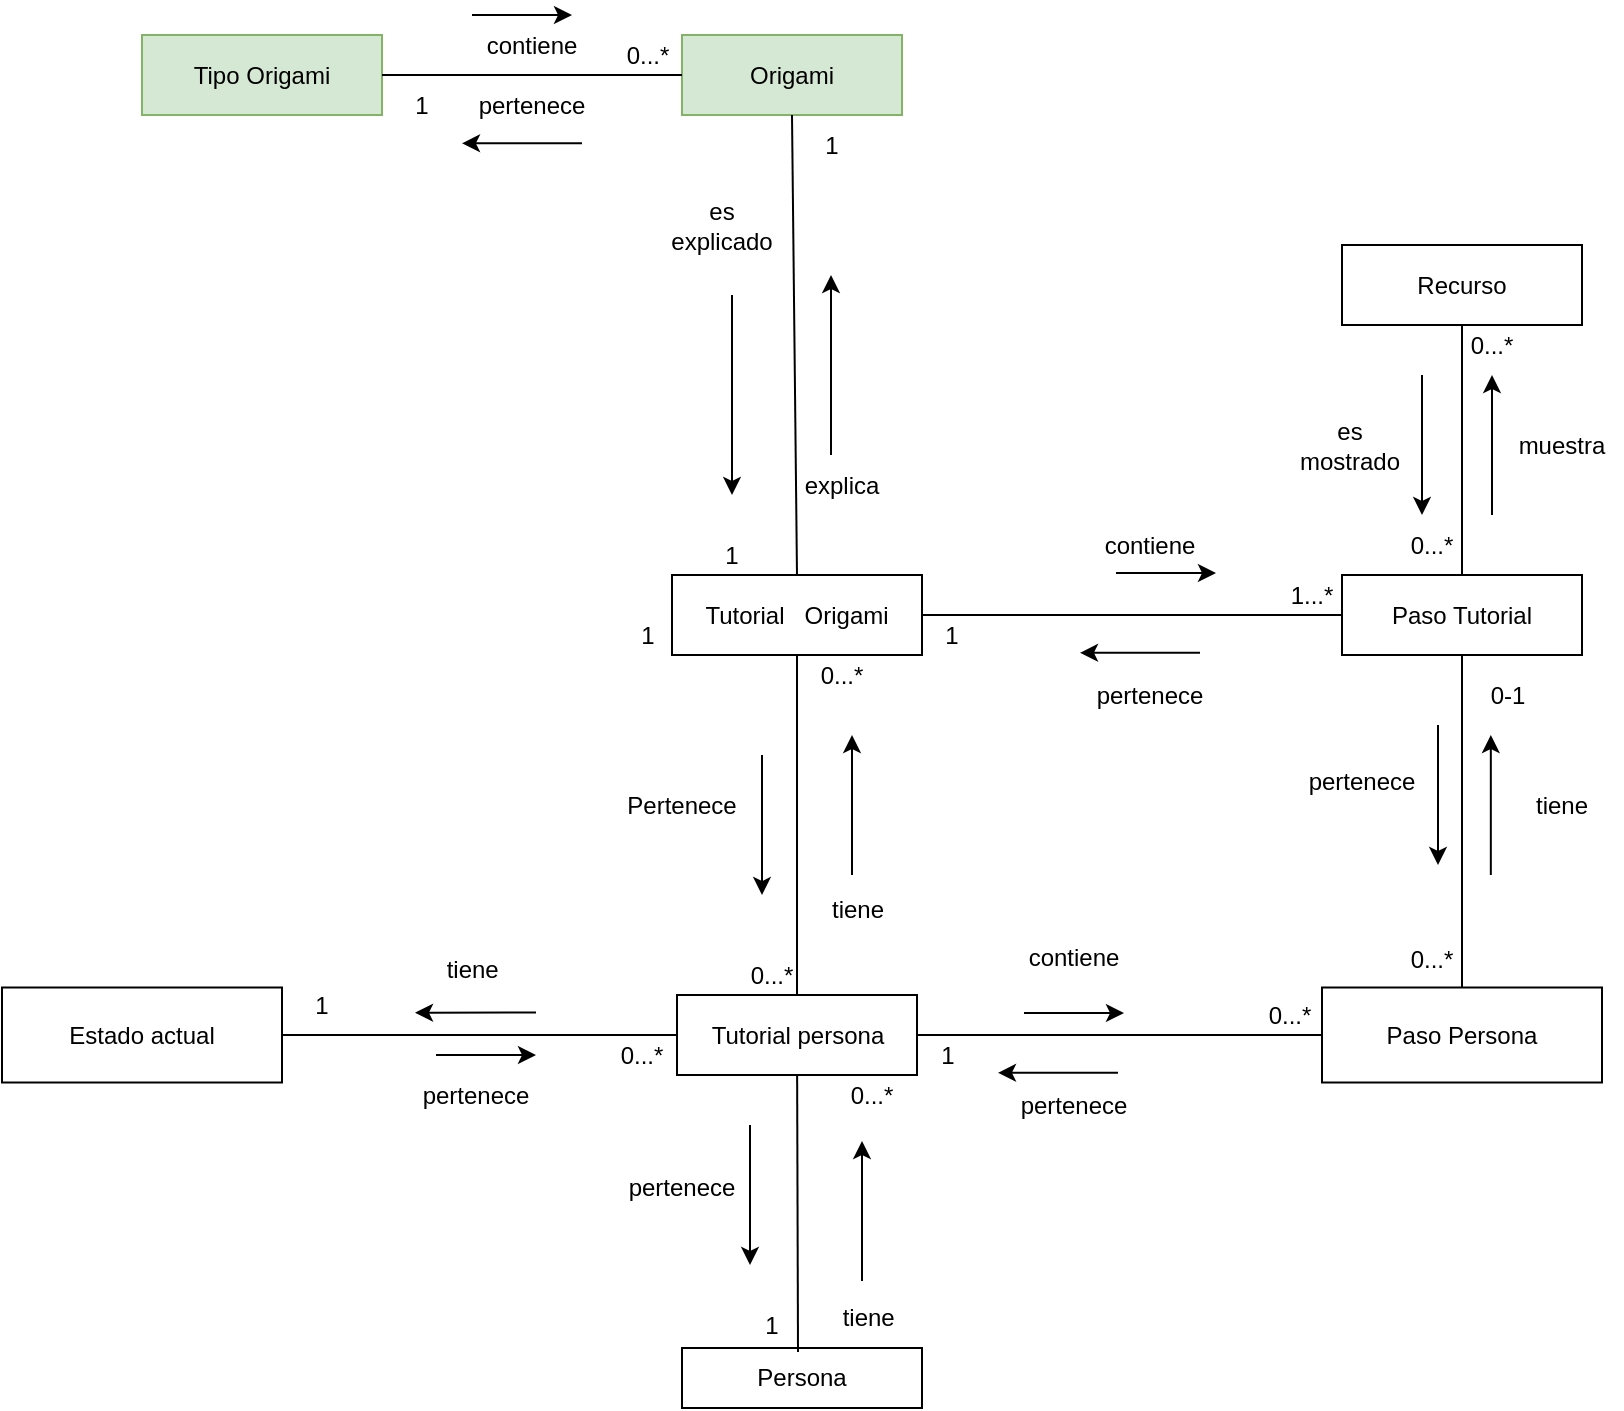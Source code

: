 <mxfile version="20.3.0" type="github">
  <diagram id="qQjOGNZVM2u2vZWcB5vZ" name="Página-1">
    <mxGraphModel dx="707" dy="1490" grid="1" gridSize="10" guides="1" tooltips="1" connect="1" arrows="1" fold="1" page="1" pageScale="1" pageWidth="827" pageHeight="1169" math="0" shadow="0">
      <root>
        <mxCell id="0" />
        <mxCell id="1" parent="0" />
        <mxCell id="8gEljakdv8i_XS6eazJ--30" value="Tipo Origami" style="rounded=0;whiteSpace=wrap;html=1;fillColor=#d5e8d4;strokeColor=#82b366;" parent="1" vertex="1">
          <mxGeometry x="70" y="-838.5" width="120" height="40" as="geometry" />
        </mxCell>
        <mxCell id="8gEljakdv8i_XS6eazJ--31" value="Origami" style="rounded=0;whiteSpace=wrap;html=1;fillColor=#d5e8d4;strokeColor=#82b366;" parent="1" vertex="1">
          <mxGeometry x="340" y="-838.5" width="110" height="40" as="geometry" />
        </mxCell>
        <mxCell id="8gEljakdv8i_XS6eazJ--32" value="Estado actual" style="rounded=0;whiteSpace=wrap;html=1;" parent="1" vertex="1">
          <mxGeometry y="-362.25" width="140" height="47.5" as="geometry" />
        </mxCell>
        <mxCell id="8gEljakdv8i_XS6eazJ--33" value="" style="endArrow=none;html=1;rounded=0;entryX=1;entryY=0.5;entryDx=0;entryDy=0;exitX=0;exitY=0.5;exitDx=0;exitDy=0;" parent="1" source="8gEljakdv8i_XS6eazJ--31" target="8gEljakdv8i_XS6eazJ--30" edge="1">
          <mxGeometry width="50" height="50" relative="1" as="geometry">
            <mxPoint x="460" y="-668.5" as="sourcePoint" />
            <mxPoint x="510" y="-718.5" as="targetPoint" />
          </mxGeometry>
        </mxCell>
        <mxCell id="8gEljakdv8i_XS6eazJ--35" value="Persona" style="rounded=0;whiteSpace=wrap;html=1;" parent="1" vertex="1">
          <mxGeometry x="340" y="-182" width="120" height="30" as="geometry" />
        </mxCell>
        <mxCell id="8gEljakdv8i_XS6eazJ--36" value="" style="endArrow=none;html=1;rounded=0;exitX=0.5;exitY=1;exitDx=0;exitDy=0;entryX=0.5;entryY=0;entryDx=0;entryDy=0;" parent="1" source="8gEljakdv8i_XS6eazJ--31" target="8gEljakdv8i_XS6eazJ--38" edge="1">
          <mxGeometry width="50" height="50" relative="1" as="geometry">
            <mxPoint x="740" y="-668.5" as="sourcePoint" />
            <mxPoint x="390" y="-698.5" as="targetPoint" />
          </mxGeometry>
        </mxCell>
        <mxCell id="8gEljakdv8i_XS6eazJ--37" style="edgeStyle=orthogonalEdgeStyle;rounded=0;orthogonalLoop=1;jettySize=auto;html=1;endArrow=none;endFill=0;" parent="1" source="8gEljakdv8i_XS6eazJ--38" target="8gEljakdv8i_XS6eazJ--60" edge="1">
          <mxGeometry relative="1" as="geometry">
            <mxPoint x="510" y="-548.5" as="targetPoint" />
          </mxGeometry>
        </mxCell>
        <mxCell id="8gEljakdv8i_XS6eazJ--38" value="Tutorial&amp;nbsp; &amp;nbsp;Origami" style="rounded=0;whiteSpace=wrap;html=1;" parent="1" vertex="1">
          <mxGeometry x="335" y="-568.5" width="125" height="40" as="geometry" />
        </mxCell>
        <mxCell id="8gEljakdv8i_XS6eazJ--39" value="" style="endArrow=none;html=1;rounded=0;" parent="1" target="8gEljakdv8i_XS6eazJ--64" edge="1">
          <mxGeometry width="50" height="50" relative="1" as="geometry">
            <mxPoint x="398" y="-180" as="sourcePoint" />
            <mxPoint x="340.5" y="-318.5" as="targetPoint" />
          </mxGeometry>
        </mxCell>
        <mxCell id="8gEljakdv8i_XS6eazJ--40" value="" style="endArrow=classic;html=1;rounded=0;" parent="1" edge="1">
          <mxGeometry width="50" height="50" relative="1" as="geometry">
            <mxPoint x="235" y="-848.5" as="sourcePoint" />
            <mxPoint x="285" y="-848.5" as="targetPoint" />
          </mxGeometry>
        </mxCell>
        <mxCell id="8gEljakdv8i_XS6eazJ--41" value="" style="endArrow=classic;html=1;rounded=0;" parent="1" edge="1">
          <mxGeometry width="50" height="50" relative="1" as="geometry">
            <mxPoint x="290" y="-784.33" as="sourcePoint" />
            <mxPoint x="230" y="-784.33" as="targetPoint" />
          </mxGeometry>
        </mxCell>
        <mxCell id="8gEljakdv8i_XS6eazJ--42" value="" style="endArrow=classic;html=1;rounded=0;" parent="1" edge="1">
          <mxGeometry width="50" height="50" relative="1" as="geometry">
            <mxPoint x="414.5" y="-628.5" as="sourcePoint" />
            <mxPoint x="414.5" y="-718.5" as="targetPoint" />
          </mxGeometry>
        </mxCell>
        <mxCell id="8gEljakdv8i_XS6eazJ--43" value="contiene" style="text;html=1;strokeColor=none;fillColor=none;align=center;verticalAlign=middle;whiteSpace=wrap;rounded=0;" parent="1" vertex="1">
          <mxGeometry x="235" y="-848.5" width="60" height="30" as="geometry" />
        </mxCell>
        <mxCell id="8gEljakdv8i_XS6eazJ--44" value="0...*" style="text;html=1;strokeColor=none;fillColor=none;align=center;verticalAlign=middle;whiteSpace=wrap;rounded=0;" parent="1" vertex="1">
          <mxGeometry x="307.5" y="-838.5" width="30" height="20" as="geometry" />
        </mxCell>
        <mxCell id="8gEljakdv8i_XS6eazJ--45" value="" style="endArrow=classic;html=1;rounded=0;" parent="1" edge="1">
          <mxGeometry width="50" height="50" relative="1" as="geometry">
            <mxPoint x="365" y="-708.5" as="sourcePoint" />
            <mxPoint x="365" y="-608.5" as="targetPoint" />
          </mxGeometry>
        </mxCell>
        <mxCell id="8gEljakdv8i_XS6eazJ--46" value="pertenece" style="text;html=1;strokeColor=none;fillColor=none;align=center;verticalAlign=middle;whiteSpace=wrap;rounded=0;" parent="1" vertex="1">
          <mxGeometry x="235" y="-813.5" width="60" height="20" as="geometry" />
        </mxCell>
        <mxCell id="8gEljakdv8i_XS6eazJ--47" value="1" style="text;html=1;strokeColor=none;fillColor=none;align=center;verticalAlign=middle;whiteSpace=wrap;rounded=0;" parent="1" vertex="1">
          <mxGeometry x="195" y="-813.5" width="30" height="20" as="geometry" />
        </mxCell>
        <mxCell id="8gEljakdv8i_XS6eazJ--48" value="explica" style="text;html=1;strokeColor=none;fillColor=none;align=center;verticalAlign=middle;whiteSpace=wrap;rounded=0;" parent="1" vertex="1">
          <mxGeometry x="390" y="-628.5" width="60" height="30" as="geometry" />
        </mxCell>
        <mxCell id="8gEljakdv8i_XS6eazJ--49" value="1" style="text;html=1;strokeColor=none;fillColor=none;align=center;verticalAlign=middle;whiteSpace=wrap;rounded=0;" parent="1" vertex="1">
          <mxGeometry x="350" y="-588.5" width="30" height="20" as="geometry" />
        </mxCell>
        <mxCell id="8gEljakdv8i_XS6eazJ--50" value="es explicado" style="text;html=1;strokeColor=none;fillColor=none;align=center;verticalAlign=middle;whiteSpace=wrap;rounded=0;" parent="1" vertex="1">
          <mxGeometry x="330" y="-753.5" width="60" height="20" as="geometry" />
        </mxCell>
        <mxCell id="8gEljakdv8i_XS6eazJ--51" value="1" style="text;html=1;strokeColor=none;fillColor=none;align=center;verticalAlign=middle;whiteSpace=wrap;rounded=0;" parent="1" vertex="1">
          <mxGeometry x="400" y="-793.5" width="30" height="20" as="geometry" />
        </mxCell>
        <mxCell id="8gEljakdv8i_XS6eazJ--52" value="" style="endArrow=classic;html=1;rounded=0;" parent="1" edge="1">
          <mxGeometry width="50" height="50" relative="1" as="geometry">
            <mxPoint x="430" y="-215.5" as="sourcePoint" />
            <mxPoint x="430" y="-285.5" as="targetPoint" />
          </mxGeometry>
        </mxCell>
        <mxCell id="8gEljakdv8i_XS6eazJ--53" value="" style="endArrow=classic;html=1;rounded=0;" parent="1" edge="1">
          <mxGeometry width="50" height="50" relative="1" as="geometry">
            <mxPoint x="374" y="-293.5" as="sourcePoint" />
            <mxPoint x="374" y="-223.5" as="targetPoint" />
          </mxGeometry>
        </mxCell>
        <mxCell id="8gEljakdv8i_XS6eazJ--54" value="pertenece" style="text;html=1;strokeColor=none;fillColor=none;align=center;verticalAlign=middle;whiteSpace=wrap;rounded=0;" parent="1" vertex="1">
          <mxGeometry x="310" y="-277" width="60" height="30" as="geometry" />
        </mxCell>
        <mxCell id="8gEljakdv8i_XS6eazJ--55" value="tiene&amp;nbsp;" style="text;html=1;strokeColor=none;fillColor=none;align=center;verticalAlign=middle;whiteSpace=wrap;rounded=0;" parent="1" vertex="1">
          <mxGeometry x="405" y="-212" width="60" height="30" as="geometry" />
        </mxCell>
        <mxCell id="8gEljakdv8i_XS6eazJ--57" value="Recurso" style="rounded=0;whiteSpace=wrap;html=1;" parent="1" vertex="1">
          <mxGeometry x="670" y="-733.5" width="120" height="40" as="geometry" />
        </mxCell>
        <mxCell id="8gEljakdv8i_XS6eazJ--58" style="edgeStyle=orthogonalEdgeStyle;rounded=0;orthogonalLoop=1;jettySize=auto;html=1;endArrow=none;endFill=0;" parent="1" source="8gEljakdv8i_XS6eazJ--60" target="8gEljakdv8i_XS6eazJ--57" edge="1">
          <mxGeometry relative="1" as="geometry" />
        </mxCell>
        <mxCell id="8gEljakdv8i_XS6eazJ--59" style="edgeStyle=orthogonalEdgeStyle;rounded=0;orthogonalLoop=1;jettySize=auto;html=1;endArrow=none;endFill=0;" parent="1" source="8gEljakdv8i_XS6eazJ--60" target="8gEljakdv8i_XS6eazJ--97" edge="1">
          <mxGeometry relative="1" as="geometry" />
        </mxCell>
        <mxCell id="8gEljakdv8i_XS6eazJ--60" value="Paso Tutorial" style="rounded=0;whiteSpace=wrap;html=1;" parent="1" vertex="1">
          <mxGeometry x="670" y="-568.5" width="120" height="40" as="geometry" />
        </mxCell>
        <mxCell id="8gEljakdv8i_XS6eazJ--61" style="edgeStyle=orthogonalEdgeStyle;rounded=0;orthogonalLoop=1;jettySize=auto;html=1;exitX=0.5;exitY=0;exitDx=0;exitDy=0;entryX=0.5;entryY=1;entryDx=0;entryDy=0;endArrow=none;endFill=0;" parent="1" source="8gEljakdv8i_XS6eazJ--64" target="8gEljakdv8i_XS6eazJ--38" edge="1">
          <mxGeometry relative="1" as="geometry" />
        </mxCell>
        <mxCell id="8gEljakdv8i_XS6eazJ--62" style="edgeStyle=orthogonalEdgeStyle;rounded=0;orthogonalLoop=1;jettySize=auto;html=1;exitX=0.5;exitY=0;exitDx=0;exitDy=0;entryX=1;entryY=1;entryDx=0;entryDy=0;endArrow=none;endFill=0;" parent="1" source="8gEljakdv8i_XS6eazJ--64" target="8gEljakdv8i_XS6eazJ--90" edge="1">
          <mxGeometry relative="1" as="geometry" />
        </mxCell>
        <mxCell id="8gEljakdv8i_XS6eazJ--63" style="edgeStyle=orthogonalEdgeStyle;rounded=0;orthogonalLoop=1;jettySize=auto;html=1;endArrow=none;endFill=0;" parent="1" source="8gEljakdv8i_XS6eazJ--64" target="8gEljakdv8i_XS6eazJ--97" edge="1">
          <mxGeometry relative="1" as="geometry" />
        </mxCell>
        <mxCell id="8gEljakdv8i_XS6eazJ--64" value="Tutorial persona" style="rounded=0;whiteSpace=wrap;html=1;" parent="1" vertex="1">
          <mxGeometry x="337.5" y="-358.5" width="120" height="40" as="geometry" />
        </mxCell>
        <mxCell id="8gEljakdv8i_XS6eazJ--66" value="0...*" style="text;html=1;strokeColor=none;fillColor=none;align=center;verticalAlign=middle;whiteSpace=wrap;rounded=0;" parent="1" vertex="1">
          <mxGeometry x="420" y="-318.5" width="30" height="20" as="geometry" />
        </mxCell>
        <mxCell id="8gEljakdv8i_XS6eazJ--67" value="" style="endArrow=classic;html=1;rounded=0;" parent="1" edge="1">
          <mxGeometry width="50" height="50" relative="1" as="geometry">
            <mxPoint x="425" y="-418.5" as="sourcePoint" />
            <mxPoint x="425" y="-488.5" as="targetPoint" />
          </mxGeometry>
        </mxCell>
        <mxCell id="8gEljakdv8i_XS6eazJ--68" value="tiene" style="text;html=1;strokeColor=none;fillColor=none;align=center;verticalAlign=middle;whiteSpace=wrap;rounded=0;" parent="1" vertex="1">
          <mxGeometry x="397.5" y="-416" width="60" height="30" as="geometry" />
        </mxCell>
        <mxCell id="8gEljakdv8i_XS6eazJ--69" value="Pertenece" style="text;html=1;strokeColor=none;fillColor=none;align=center;verticalAlign=middle;whiteSpace=wrap;rounded=0;" parent="1" vertex="1">
          <mxGeometry x="310" y="-468.5" width="60" height="30" as="geometry" />
        </mxCell>
        <mxCell id="8gEljakdv8i_XS6eazJ--70" value="" style="endArrow=classic;html=1;rounded=0;" parent="1" edge="1">
          <mxGeometry width="50" height="50" relative="1" as="geometry">
            <mxPoint x="380" y="-478.5" as="sourcePoint" />
            <mxPoint x="380" y="-408.5" as="targetPoint" />
          </mxGeometry>
        </mxCell>
        <mxCell id="8gEljakdv8i_XS6eazJ--71" value="0...*" style="text;html=1;strokeColor=none;fillColor=none;align=center;verticalAlign=middle;whiteSpace=wrap;rounded=0;" parent="1" vertex="1">
          <mxGeometry x="405" y="-528.5" width="30" height="20" as="geometry" />
        </mxCell>
        <mxCell id="8gEljakdv8i_XS6eazJ--77" value="1" style="text;html=1;strokeColor=none;fillColor=none;align=center;verticalAlign=middle;whiteSpace=wrap;rounded=0;" parent="1" vertex="1">
          <mxGeometry x="307.5" y="-548.5" width="30" height="20" as="geometry" />
        </mxCell>
        <mxCell id="8gEljakdv8i_XS6eazJ--78" value="" style="endArrow=classic;html=1;rounded=0;" parent="1" edge="1">
          <mxGeometry width="50" height="50" relative="1" as="geometry">
            <mxPoint x="557.0" y="-569.5" as="sourcePoint" />
            <mxPoint x="607.0" y="-569.5" as="targetPoint" />
          </mxGeometry>
        </mxCell>
        <mxCell id="8gEljakdv8i_XS6eazJ--79" value="" style="endArrow=classic;html=1;rounded=0;" parent="1" edge="1">
          <mxGeometry width="50" height="50" relative="1" as="geometry">
            <mxPoint x="599" y="-529.61" as="sourcePoint" />
            <mxPoint x="539" y="-529.61" as="targetPoint" />
          </mxGeometry>
        </mxCell>
        <mxCell id="8gEljakdv8i_XS6eazJ--80" value="contiene" style="text;html=1;strokeColor=none;fillColor=none;align=center;verticalAlign=middle;whiteSpace=wrap;rounded=0;" parent="1" vertex="1">
          <mxGeometry x="544" y="-598.5" width="60" height="30" as="geometry" />
        </mxCell>
        <mxCell id="8gEljakdv8i_XS6eazJ--81" value="pertenece" style="text;html=1;strokeColor=none;fillColor=none;align=center;verticalAlign=middle;whiteSpace=wrap;rounded=0;" parent="1" vertex="1">
          <mxGeometry x="544" y="-518.5" width="60" height="20" as="geometry" />
        </mxCell>
        <mxCell id="8gEljakdv8i_XS6eazJ--82" value="1...*" style="text;html=1;strokeColor=none;fillColor=none;align=center;verticalAlign=middle;whiteSpace=wrap;rounded=0;" parent="1" vertex="1">
          <mxGeometry x="640" y="-568.5" width="30" height="20" as="geometry" />
        </mxCell>
        <mxCell id="8gEljakdv8i_XS6eazJ--83" value="1" style="text;html=1;strokeColor=none;fillColor=none;align=center;verticalAlign=middle;whiteSpace=wrap;rounded=0;" parent="1" vertex="1">
          <mxGeometry x="460" y="-548.5" width="30" height="20" as="geometry" />
        </mxCell>
        <mxCell id="8gEljakdv8i_XS6eazJ--84" value="" style="endArrow=classic;html=1;rounded=0;" parent="1" edge="1">
          <mxGeometry width="50" height="50" relative="1" as="geometry">
            <mxPoint x="745" y="-598.5" as="sourcePoint" />
            <mxPoint x="745" y="-668.5" as="targetPoint" />
          </mxGeometry>
        </mxCell>
        <mxCell id="8gEljakdv8i_XS6eazJ--85" value="muestra" style="text;html=1;strokeColor=none;fillColor=none;align=center;verticalAlign=middle;whiteSpace=wrap;rounded=0;" parent="1" vertex="1">
          <mxGeometry x="750" y="-648.5" width="60" height="30" as="geometry" />
        </mxCell>
        <mxCell id="8gEljakdv8i_XS6eazJ--86" value="es mostrado" style="text;html=1;strokeColor=none;fillColor=none;align=center;verticalAlign=middle;whiteSpace=wrap;rounded=0;" parent="1" vertex="1">
          <mxGeometry x="644" y="-648.5" width="60" height="30" as="geometry" />
        </mxCell>
        <mxCell id="8gEljakdv8i_XS6eazJ--87" value="" style="endArrow=classic;html=1;rounded=0;" parent="1" edge="1">
          <mxGeometry width="50" height="50" relative="1" as="geometry">
            <mxPoint x="710" y="-668.5" as="sourcePoint" />
            <mxPoint x="710" y="-598.5" as="targetPoint" />
          </mxGeometry>
        </mxCell>
        <mxCell id="8gEljakdv8i_XS6eazJ--88" value="0...*" style="text;html=1;strokeColor=none;fillColor=none;align=center;verticalAlign=middle;whiteSpace=wrap;rounded=0;" parent="1" vertex="1">
          <mxGeometry x="730" y="-693.5" width="30" height="20" as="geometry" />
        </mxCell>
        <mxCell id="8gEljakdv8i_XS6eazJ--89" value="0...*" style="text;html=1;strokeColor=none;fillColor=none;align=center;verticalAlign=middle;whiteSpace=wrap;rounded=0;" parent="1" vertex="1">
          <mxGeometry x="700" y="-593.5" width="30" height="20" as="geometry" />
        </mxCell>
        <mxCell id="8gEljakdv8i_XS6eazJ--90" value="0...*" style="text;html=1;strokeColor=none;fillColor=none;align=center;verticalAlign=middle;whiteSpace=wrap;rounded=0;" parent="1" vertex="1">
          <mxGeometry x="370" y="-378.5" width="30" height="20" as="geometry" />
        </mxCell>
        <mxCell id="8gEljakdv8i_XS6eazJ--91" value="" style="endArrow=classic;html=1;rounded=0;" parent="1" edge="1">
          <mxGeometry width="50" height="50" relative="1" as="geometry">
            <mxPoint x="511" y="-349.5" as="sourcePoint" />
            <mxPoint x="561" y="-349.5" as="targetPoint" />
          </mxGeometry>
        </mxCell>
        <mxCell id="8gEljakdv8i_XS6eazJ--92" value="" style="endArrow=classic;html=1;rounded=0;" parent="1" edge="1">
          <mxGeometry width="50" height="50" relative="1" as="geometry">
            <mxPoint x="558" y="-319.61" as="sourcePoint" />
            <mxPoint x="498" y="-319.61" as="targetPoint" />
          </mxGeometry>
        </mxCell>
        <mxCell id="8gEljakdv8i_XS6eazJ--93" value="contiene" style="text;html=1;strokeColor=none;fillColor=none;align=center;verticalAlign=middle;whiteSpace=wrap;rounded=0;" parent="1" vertex="1">
          <mxGeometry x="506" y="-392.25" width="60" height="30" as="geometry" />
        </mxCell>
        <mxCell id="8gEljakdv8i_XS6eazJ--94" value="pertenece" style="text;html=1;strokeColor=none;fillColor=none;align=center;verticalAlign=middle;whiteSpace=wrap;rounded=0;" parent="1" vertex="1">
          <mxGeometry x="506" y="-313.5" width="60" height="20" as="geometry" />
        </mxCell>
        <mxCell id="8gEljakdv8i_XS6eazJ--95" value="1" style="text;html=1;strokeColor=none;fillColor=none;align=center;verticalAlign=middle;whiteSpace=wrap;rounded=0;" parent="1" vertex="1">
          <mxGeometry x="457.5" y="-338.5" width="30" height="20" as="geometry" />
        </mxCell>
        <mxCell id="8gEljakdv8i_XS6eazJ--96" style="edgeStyle=orthogonalEdgeStyle;rounded=0;orthogonalLoop=1;jettySize=auto;html=1;entryX=1;entryY=0.5;entryDx=0;entryDy=0;endArrow=none;endFill=0;exitX=0;exitY=0.5;exitDx=0;exitDy=0;" parent="1" source="8gEljakdv8i_XS6eazJ--64" target="8gEljakdv8i_XS6eazJ--32" edge="1">
          <mxGeometry relative="1" as="geometry">
            <Array as="points" />
          </mxGeometry>
        </mxCell>
        <mxCell id="8gEljakdv8i_XS6eazJ--97" value="Paso Persona" style="rounded=0;whiteSpace=wrap;html=1;" parent="1" vertex="1">
          <mxGeometry x="660" y="-362.25" width="140" height="47.5" as="geometry" />
        </mxCell>
        <mxCell id="8gEljakdv8i_XS6eazJ--98" value="" style="endArrow=classic;html=1;rounded=0;" parent="1" edge="1">
          <mxGeometry width="50" height="50" relative="1" as="geometry">
            <mxPoint x="744.41" y="-418.5" as="sourcePoint" />
            <mxPoint x="744.41" y="-488.5" as="targetPoint" />
          </mxGeometry>
        </mxCell>
        <mxCell id="8gEljakdv8i_XS6eazJ--99" value="tiene" style="text;html=1;strokeColor=none;fillColor=none;align=center;verticalAlign=middle;whiteSpace=wrap;rounded=0;" parent="1" vertex="1">
          <mxGeometry x="750" y="-468.5" width="60" height="30" as="geometry" />
        </mxCell>
        <mxCell id="8gEljakdv8i_XS6eazJ--100" value="pertenece" style="text;html=1;strokeColor=none;fillColor=none;align=center;verticalAlign=middle;whiteSpace=wrap;rounded=0;" parent="1" vertex="1">
          <mxGeometry x="650" y="-480" width="60" height="30" as="geometry" />
        </mxCell>
        <mxCell id="8gEljakdv8i_XS6eazJ--101" value="" style="endArrow=classic;html=1;rounded=0;" parent="1" edge="1">
          <mxGeometry width="50" height="50" relative="1" as="geometry">
            <mxPoint x="718.0" y="-493.5" as="sourcePoint" />
            <mxPoint x="718.0" y="-423.5" as="targetPoint" />
          </mxGeometry>
        </mxCell>
        <mxCell id="8gEljakdv8i_XS6eazJ--102" value="0-1" style="text;html=1;strokeColor=none;fillColor=none;align=center;verticalAlign=middle;whiteSpace=wrap;rounded=0;" parent="1" vertex="1">
          <mxGeometry x="738" y="-518.5" width="30" height="20" as="geometry" />
        </mxCell>
        <mxCell id="8gEljakdv8i_XS6eazJ--103" value="0...*" style="text;html=1;strokeColor=none;fillColor=none;align=center;verticalAlign=middle;whiteSpace=wrap;rounded=0;" parent="1" vertex="1">
          <mxGeometry x="700" y="-386" width="30" height="20" as="geometry" />
        </mxCell>
        <mxCell id="8gEljakdv8i_XS6eazJ--104" value="0...*" style="text;html=1;strokeColor=none;fillColor=none;align=center;verticalAlign=middle;whiteSpace=wrap;rounded=0;" parent="1" vertex="1">
          <mxGeometry x="629" y="-358.5" width="30" height="20" as="geometry" />
        </mxCell>
        <mxCell id="8gEljakdv8i_XS6eazJ--105" value="" style="endArrow=classic;html=1;rounded=0;" parent="1" edge="1">
          <mxGeometry width="50" height="50" relative="1" as="geometry">
            <mxPoint x="217.0" y="-328.5" as="sourcePoint" />
            <mxPoint x="267.0" y="-328.5" as="targetPoint" />
          </mxGeometry>
        </mxCell>
        <mxCell id="8gEljakdv8i_XS6eazJ--106" value="" style="endArrow=classic;html=1;rounded=0;" parent="1" edge="1">
          <mxGeometry width="50" height="50" relative="1" as="geometry">
            <mxPoint x="267" y="-349.75" as="sourcePoint" />
            <mxPoint x="206.5" y="-349.64" as="targetPoint" />
          </mxGeometry>
        </mxCell>
        <mxCell id="8gEljakdv8i_XS6eazJ--107" value="tiene&amp;nbsp;" style="text;html=1;strokeColor=none;fillColor=none;align=center;verticalAlign=middle;whiteSpace=wrap;rounded=0;" parent="1" vertex="1">
          <mxGeometry x="207" y="-386" width="60" height="30" as="geometry" />
        </mxCell>
        <mxCell id="8gEljakdv8i_XS6eazJ--108" value="pertenece" style="text;html=1;strokeColor=none;fillColor=none;align=center;verticalAlign=middle;whiteSpace=wrap;rounded=0;" parent="1" vertex="1">
          <mxGeometry x="207" y="-318.5" width="60" height="20" as="geometry" />
        </mxCell>
        <mxCell id="8gEljakdv8i_XS6eazJ--109" value="1" style="text;html=1;strokeColor=none;fillColor=none;align=center;verticalAlign=middle;whiteSpace=wrap;rounded=0;" parent="1" vertex="1">
          <mxGeometry x="145" y="-363.5" width="30" height="20" as="geometry" />
        </mxCell>
        <mxCell id="8gEljakdv8i_XS6eazJ--110" value="0...*" style="text;html=1;strokeColor=none;fillColor=none;align=center;verticalAlign=middle;whiteSpace=wrap;rounded=0;" parent="1" vertex="1">
          <mxGeometry x="305" y="-338.5" width="30" height="20" as="geometry" />
        </mxCell>
        <mxCell id="8gEljakdv8i_XS6eazJ--117" value="1" style="text;html=1;strokeColor=none;fillColor=none;align=center;verticalAlign=middle;whiteSpace=wrap;rounded=0;" parent="1" vertex="1">
          <mxGeometry x="370" y="-203" width="30" height="20" as="geometry" />
        </mxCell>
      </root>
    </mxGraphModel>
  </diagram>
</mxfile>
